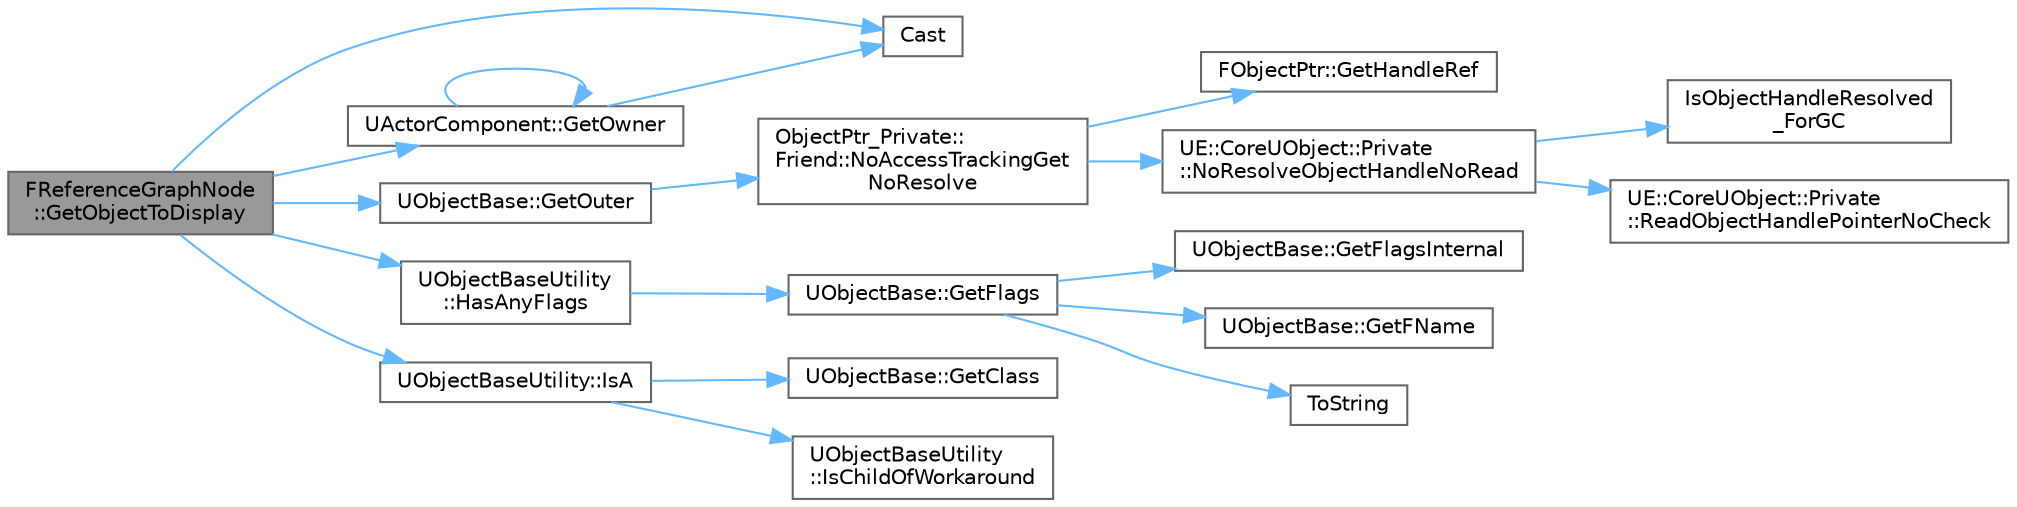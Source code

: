 digraph "FReferenceGraphNode::GetObjectToDisplay"
{
 // INTERACTIVE_SVG=YES
 // LATEX_PDF_SIZE
  bgcolor="transparent";
  edge [fontname=Helvetica,fontsize=10,labelfontname=Helvetica,labelfontsize=10];
  node [fontname=Helvetica,fontsize=10,shape=box,height=0.2,width=0.4];
  rankdir="LR";
  Node1 [id="Node000001",label="FReferenceGraphNode\l::GetObjectToDisplay",height=0.2,width=0.4,color="gray40", fillcolor="grey60", style="filled", fontcolor="black",tooltip="Returns the object that should be displayed on the graph."];
  Node1 -> Node2 [id="edge1_Node000001_Node000002",color="steelblue1",style="solid",tooltip=" "];
  Node2 [id="Node000002",label="Cast",height=0.2,width=0.4,color="grey40", fillcolor="white", style="filled",URL="$d4/d55/Casts_8h.html#af337187a7ebe36fac35ea41db8a65ba9",tooltip=" "];
  Node1 -> Node3 [id="edge2_Node000001_Node000003",color="steelblue1",style="solid",tooltip=" "];
  Node3 [id="Node000003",label="UObjectBase::GetOuter",height=0.2,width=0.4,color="grey40", fillcolor="white", style="filled",URL="$d9/dc4/classUObjectBase.html#a43cfabc65d9005aafa51ce34d4cf71c5",tooltip="Returns the UObject this object resides in."];
  Node3 -> Node4 [id="edge3_Node000003_Node000004",color="steelblue1",style="solid",tooltip=" "];
  Node4 [id="Node000004",label="ObjectPtr_Private::\lFriend::NoAccessTrackingGet\lNoResolve",height=0.2,width=0.4,color="grey40", fillcolor="white", style="filled",URL="$d1/db5/structObjectPtr__Private_1_1Friend.html#ad7db1a8df63ca1d1c1c051841cf5120d",tooltip=" "];
  Node4 -> Node5 [id="edge4_Node000004_Node000005",color="steelblue1",style="solid",tooltip=" "];
  Node5 [id="Node000005",label="FObjectPtr::GetHandleRef",height=0.2,width=0.4,color="grey40", fillcolor="white", style="filled",URL="$d7/d0d/structFObjectPtr.html#a1fb862f222825b3a09a213890d2f5e8b",tooltip=" "];
  Node4 -> Node6 [id="edge5_Node000004_Node000006",color="steelblue1",style="solid",tooltip=" "];
  Node6 [id="Node000006",label="UE::CoreUObject::Private\l::NoResolveObjectHandleNoRead",height=0.2,width=0.4,color="grey40", fillcolor="white", style="filled",URL="$d9/d98/namespaceUE_1_1CoreUObject_1_1Private.html#a135612c4f66fbf0a81e2e5a8fe546b4c",tooltip=" "];
  Node6 -> Node7 [id="edge6_Node000006_Node000007",color="steelblue1",style="solid",tooltip=" "];
  Node7 [id="Node000007",label="IsObjectHandleResolved\l_ForGC",height=0.2,width=0.4,color="grey40", fillcolor="white", style="filled",URL="$de/d34/ObjectHandle_8h.html#a6bbeca8d1e9361ea5c9576864125ce90",tooltip=" "];
  Node6 -> Node8 [id="edge7_Node000006_Node000008",color="steelblue1",style="solid",tooltip=" "];
  Node8 [id="Node000008",label="UE::CoreUObject::Private\l::ReadObjectHandlePointerNoCheck",height=0.2,width=0.4,color="grey40", fillcolor="white", style="filled",URL="$d9/d98/namespaceUE_1_1CoreUObject_1_1Private.html#a05b42895ea5f93b9398be3e8cc061d3a",tooltip="Read the handle as a pointer without checking if it is resolved."];
  Node1 -> Node9 [id="edge8_Node000001_Node000009",color="steelblue1",style="solid",tooltip=" "];
  Node9 [id="Node000009",label="UActorComponent::GetOwner",height=0.2,width=0.4,color="grey40", fillcolor="white", style="filled",URL="$df/db5/classUActorComponent.html#aaa13fbf1d66a8cd4c3fc12da62ece961",tooltip="Templated version of GetOwner(), will return nullptr if cast fails."];
  Node9 -> Node2 [id="edge9_Node000009_Node000002",color="steelblue1",style="solid",tooltip=" "];
  Node9 -> Node9 [id="edge10_Node000009_Node000009",color="steelblue1",style="solid",tooltip=" "];
  Node1 -> Node10 [id="edge11_Node000001_Node000010",color="steelblue1",style="solid",tooltip=" "];
  Node10 [id="Node000010",label="UObjectBaseUtility\l::HasAnyFlags",height=0.2,width=0.4,color="grey40", fillcolor="white", style="filled",URL="$d6/d7b/classUObjectBaseUtility.html#ab706178398cf266aa9c1c9d84b8aee5f",tooltip="Used to safely check whether any of the passed in flags are set."];
  Node10 -> Node11 [id="edge12_Node000010_Node000011",color="steelblue1",style="solid",tooltip=" "];
  Node11 [id="Node000011",label="UObjectBase::GetFlags",height=0.2,width=0.4,color="grey40", fillcolor="white", style="filled",URL="$d9/dc4/classUObjectBase.html#a9f170e3cd6631fa4a6d48cdf5c38cc26",tooltip="Retrieve the object flags directly."];
  Node11 -> Node12 [id="edge13_Node000011_Node000012",color="steelblue1",style="solid",tooltip=" "];
  Node12 [id="Node000012",label="UObjectBase::GetFlagsInternal",height=0.2,width=0.4,color="grey40", fillcolor="white", style="filled",URL="$d9/dc4/classUObjectBase.html#a0e95218a3a01598a12219247c903d5c7",tooltip=" "];
  Node11 -> Node13 [id="edge14_Node000011_Node000013",color="steelblue1",style="solid",tooltip=" "];
  Node13 [id="Node000013",label="UObjectBase::GetFName",height=0.2,width=0.4,color="grey40", fillcolor="white", style="filled",URL="$d9/dc4/classUObjectBase.html#a52d48dbf4c1cb6f4959b4c9ef374de2d",tooltip="Returns the logical name of this object."];
  Node11 -> Node14 [id="edge15_Node000011_Node000014",color="steelblue1",style="solid",tooltip=" "];
  Node14 [id="Node000014",label="ToString",height=0.2,width=0.4,color="grey40", fillcolor="white", style="filled",URL="$d2/d8f/LogVerbosity_8h.html#abe3b25435b45e4cad83b33d44ab05d86",tooltip="Converts verbosity to a string."];
  Node1 -> Node15 [id="edge16_Node000001_Node000015",color="steelblue1",style="solid",tooltip=" "];
  Node15 [id="Node000015",label="UObjectBaseUtility::IsA",height=0.2,width=0.4,color="grey40", fillcolor="white", style="filled",URL="$d6/d7b/classUObjectBaseUtility.html#aa62d57adfe87e68a41b29db663767d0a",tooltip="Returns true if this object is of the specified type."];
  Node15 -> Node16 [id="edge17_Node000015_Node000016",color="steelblue1",style="solid",tooltip=" "];
  Node16 [id="Node000016",label="UObjectBase::GetClass",height=0.2,width=0.4,color="grey40", fillcolor="white", style="filled",URL="$d9/dc4/classUObjectBase.html#aec8a35623318f252d20c7ea59a771687",tooltip="Returns the UClass that defines the fields of this object."];
  Node15 -> Node17 [id="edge18_Node000015_Node000017",color="steelblue1",style="solid",tooltip=" "];
  Node17 [id="Node000017",label="UObjectBaseUtility\l::IsChildOfWorkaround",height=0.2,width=0.4,color="grey40", fillcolor="white", style="filled",URL="$d6/d7b/classUObjectBaseUtility.html#aa9565f0a851b8af805f9deac90c6c4b2",tooltip=" "];
}
